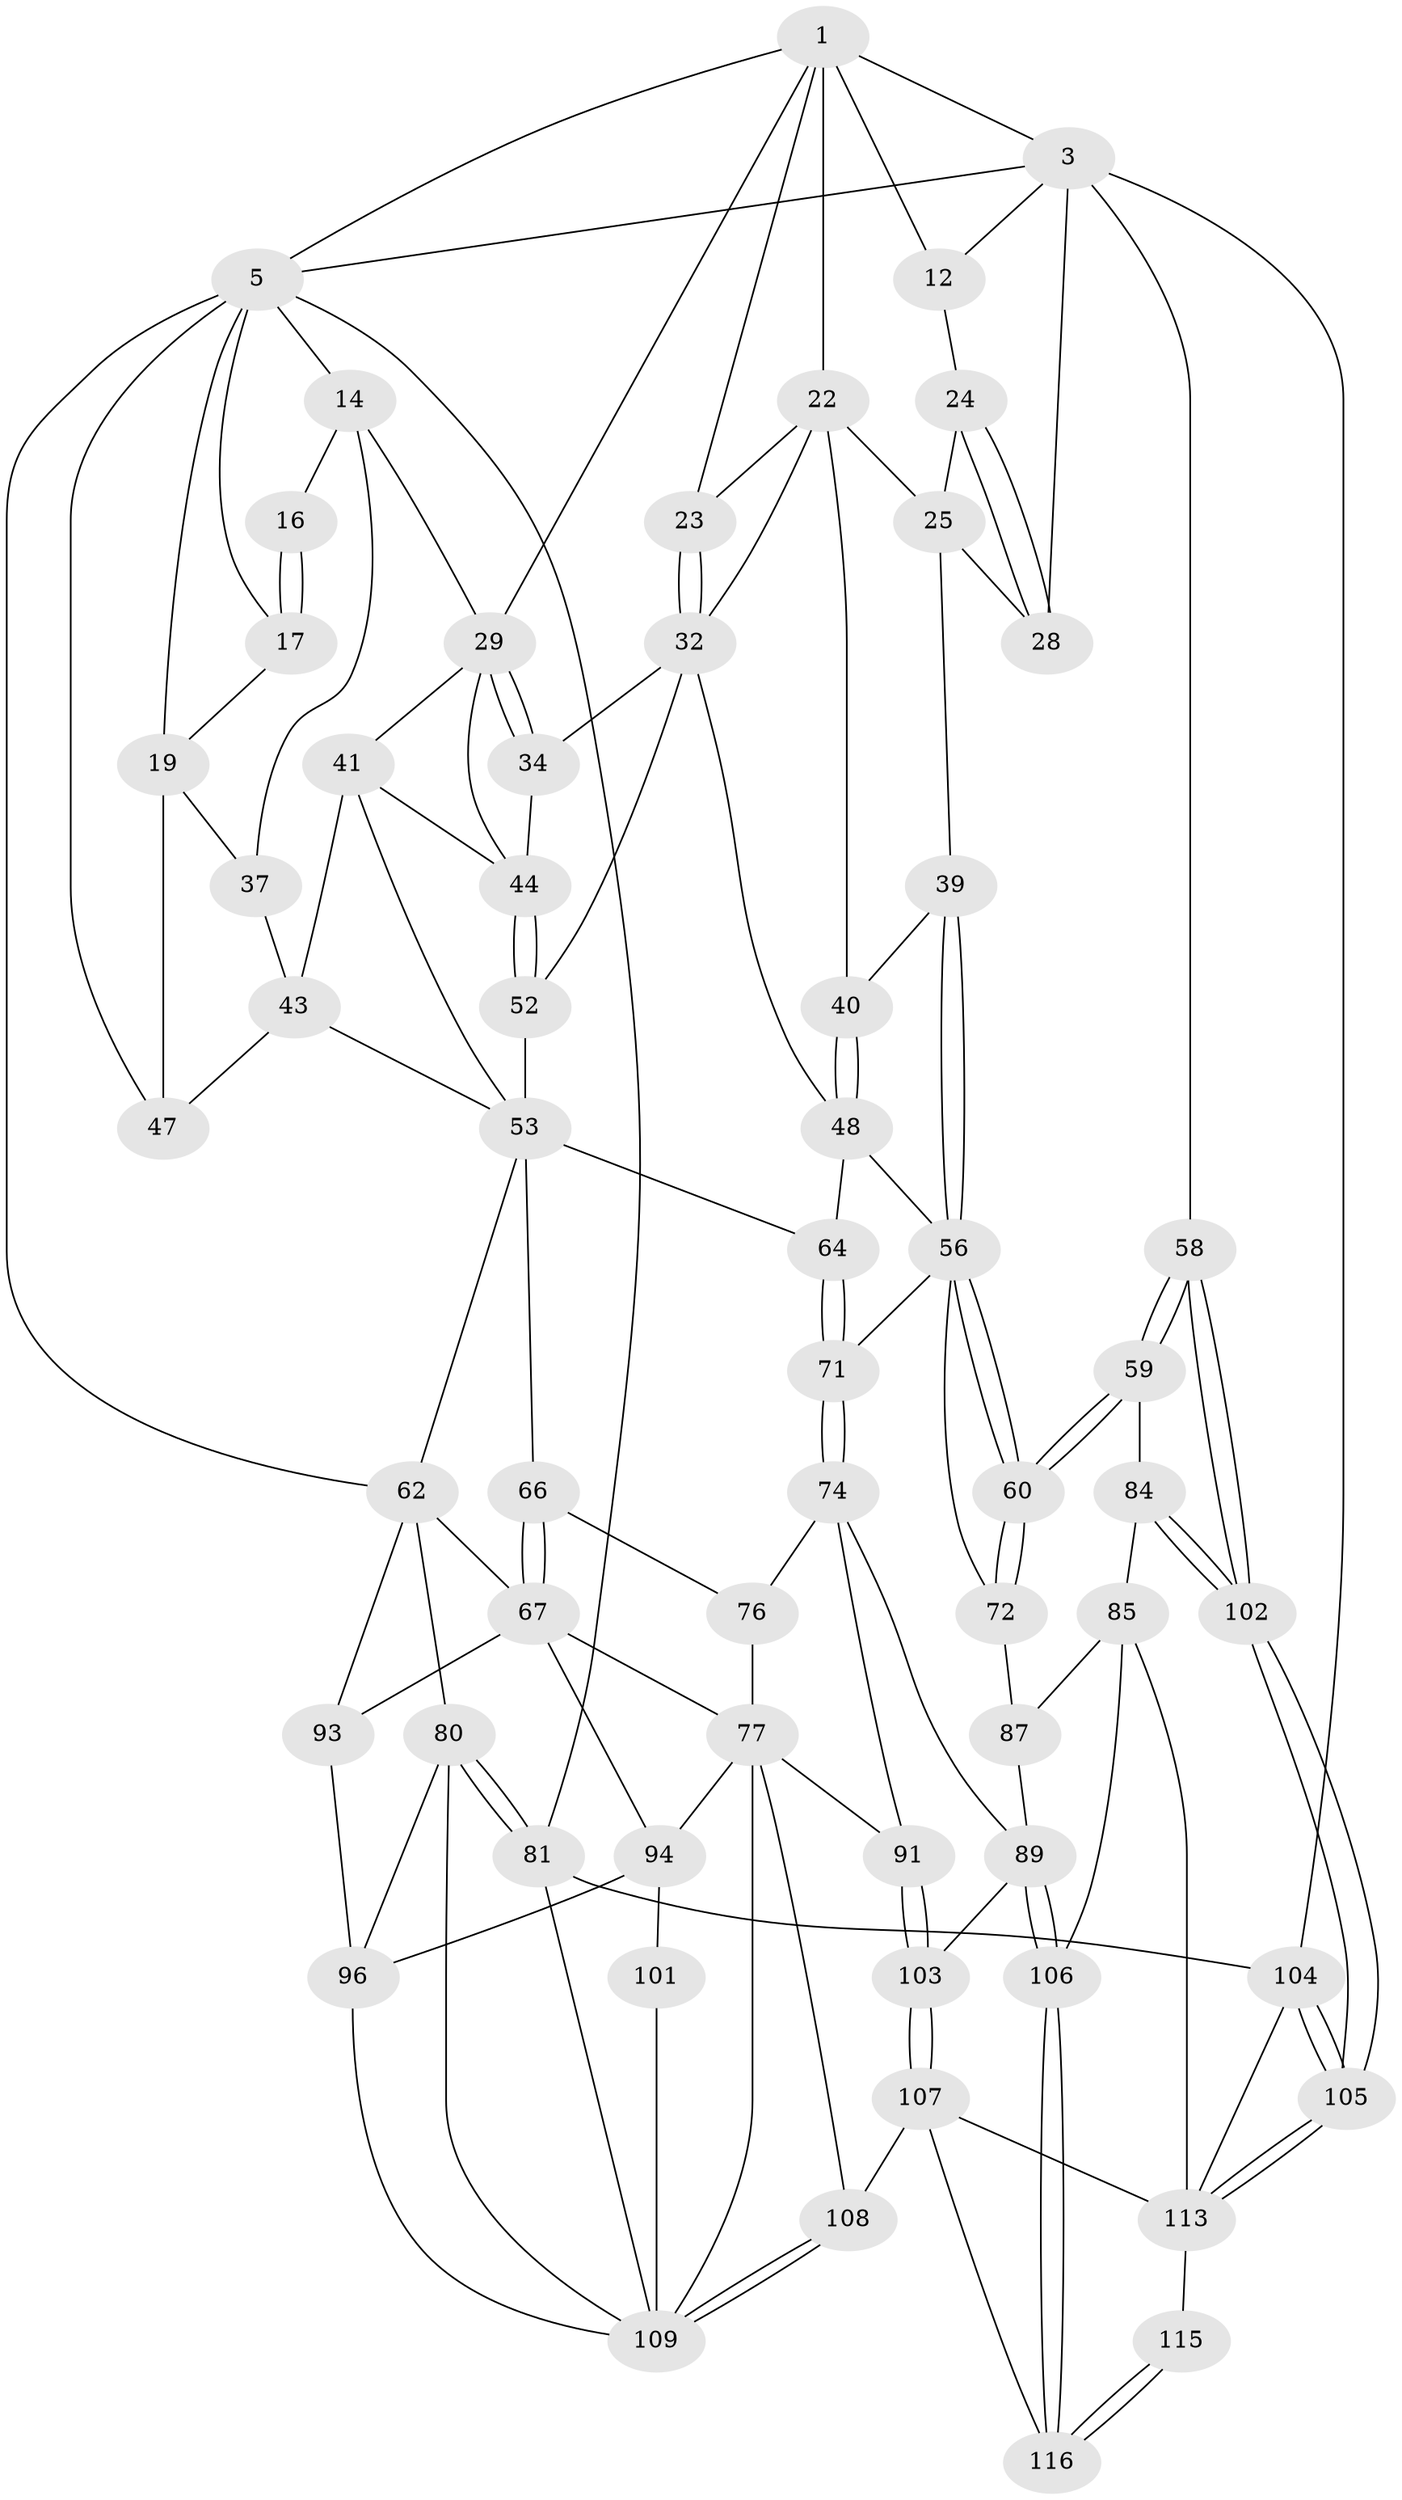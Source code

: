 // original degree distribution, {3: 0.03278688524590164, 4: 0.21311475409836064, 6: 0.22950819672131148, 5: 0.5245901639344263}
// Generated by graph-tools (version 1.1) at 2025/17/03/09/25 04:17:00]
// undirected, 61 vertices, 141 edges
graph export_dot {
graph [start="1"]
  node [color=gray90,style=filled];
  1 [pos="+0.5831056828603532+0",super="+2+8"];
  3 [pos="+1+0",super="+4"];
  5 [pos="+0+0",super="+6+20"];
  12 [pos="+0.7535870307620145+0.07760295322166172",super="+21"];
  14 [pos="+0.29975841789738245+0.1578811318024354",super="+15"];
  16 [pos="+0.28581161625015783+0.1519050555683295"];
  17 [pos="+0.1642351874732789+0",super="+18"];
  19 [pos="+0.08452194939436497+0.1729292876952907",super="+38"];
  22 [pos="+0.7235035458323643+0.10879372351080147",super="+26"];
  23 [pos="+0.6259521835767805+0.1480648664003986"];
  24 [pos="+0.8816657382730753+0.1677734283171816"];
  25 [pos="+0.8037680607949441+0.21063108277801565",super="+36"];
  28 [pos="+1+0.22719083167119464"];
  29 [pos="+0.4422834274069146+0.19049931332053122",super="+30"];
  32 [pos="+0.5991509138880818+0.2603778092822722",super="+33"];
  34 [pos="+0.519920460060151+0.2712501755453429"];
  37 [pos="+0.24573688956921858+0.2711583620223601"];
  39 [pos="+0.8720506497450274+0.3384779969438302"];
  40 [pos="+0.7617352565774167+0.3300480177864298"];
  41 [pos="+0.34850640039153397+0.36855621451583437",super="+42"];
  43 [pos="+0.2511494629510015+0.31129687805685213",super="+46"];
  44 [pos="+0.44232219552766433+0.3461880144880884",super="+45"];
  47 [pos="+0.08560996468414087+0.4054373735071039"];
  48 [pos="+0.7094297142306801+0.46669151046953306",super="+49"];
  52 [pos="+0.4615932993141018+0.47530488602370347"];
  53 [pos="+0.4489969160893153+0.4836018013951793",super="+65+54"];
  56 [pos="+0.8798797622478747+0.5246301255892574",super="+57"];
  58 [pos="+1+0.5957591017127477"];
  59 [pos="+1+0.5945406280510421",super="+82"];
  60 [pos="+0.9090865011509471+0.5405687946193676"];
  62 [pos="+0.1729405224813436+0.6775057722048174",super="+63"];
  64 [pos="+0.6212063268032195+0.5928276678355264"];
  66 [pos="+0.3484494307472713+0.5531295381533472",super="+69"];
  67 [pos="+0.19318039147179727+0.6858585415838253",super="+68+78"];
  71 [pos="+0.6374106680065471+0.6669731261225731"];
  72 [pos="+0.7765133891025849+0.7380068852557123",super="+83+73"];
  74 [pos="+0.5814009027797018+0.7124163246681843",super="+75"];
  76 [pos="+0.4232888389177065+0.6917712587774613"];
  77 [pos="+0.28379652472626876+0.7167501150210747",super="+92"];
  80 [pos="+0+0.8884614636725707",super="+117"];
  81 [pos="+0+1"];
  84 [pos="+0.9000068930007763+0.8746141452617481"];
  85 [pos="+0.8970010251240128+0.8761592198723984",super="+86"];
  87 [pos="+0.8592461273307476+0.8454656770287593",super="+88"];
  89 [pos="+0.6941436220996698+0.8853063111534074",super="+90"];
  91 [pos="+0.48703961530365336+0.7711566209195106"];
  93 [pos="+0.09728526071618684+0.8787702483163901"];
  94 [pos="+0.21393270586353347+0.7273140665783145",super="+95+100"];
  96 [pos="+0.13795875699598925+0.8888194049395272",super="+97"];
  101 [pos="+0.2441043826108216+0.9000041673170412"];
  102 [pos="+1+0.7734198892221475"];
  103 [pos="+0.5610742378168538+0.9527179634150523"];
  104 [pos="+1+1"];
  105 [pos="+1+1"];
  106 [pos="+0.8049092201786368+0.9701596461363365"];
  107 [pos="+0.464391709396551+1",super="+120"];
  108 [pos="+0.4620275835359316+1"];
  109 [pos="+0.4345659540410656+1",super="+110"];
  113 [pos="+0.9730284780749332+0.9640878342236623",super="+119+114"];
  115 [pos="+0.9222834890778687+0.9682054042245659"];
  116 [pos="+0.8075209476415113+0.9864061963719476"];
  1 -- 3;
  1 -- 12 [weight=2];
  1 -- 23;
  1 -- 22;
  1 -- 29;
  1 -- 5;
  3 -- 5;
  3 -- 104;
  3 -- 58;
  3 -- 28;
  3 -- 12;
  5 -- 81;
  5 -- 17;
  5 -- 14;
  5 -- 19;
  5 -- 47;
  5 -- 62;
  12 -- 24;
  14 -- 29;
  14 -- 16;
  14 -- 37;
  16 -- 17 [weight=2];
  16 -- 17;
  17 -- 19;
  19 -- 37;
  19 -- 47;
  22 -- 23;
  22 -- 32;
  22 -- 25;
  22 -- 40;
  23 -- 32;
  23 -- 32;
  24 -- 25;
  24 -- 28;
  24 -- 28;
  25 -- 28;
  25 -- 39;
  29 -- 34;
  29 -- 34;
  29 -- 41;
  29 -- 44;
  32 -- 34;
  32 -- 52;
  32 -- 48;
  34 -- 44;
  37 -- 43;
  39 -- 40;
  39 -- 56;
  39 -- 56;
  40 -- 48;
  40 -- 48;
  41 -- 44;
  41 -- 43;
  41 -- 53;
  43 -- 47;
  43 -- 53;
  44 -- 52;
  44 -- 52;
  48 -- 64;
  48 -- 56;
  52 -- 53;
  53 -- 64;
  53 -- 66 [weight=2];
  53 -- 62;
  56 -- 60;
  56 -- 60;
  56 -- 71;
  56 -- 72;
  58 -- 59;
  58 -- 59;
  58 -- 102;
  58 -- 102;
  59 -- 60;
  59 -- 60;
  59 -- 84;
  60 -- 72;
  60 -- 72;
  62 -- 67;
  62 -- 80;
  62 -- 93;
  64 -- 71;
  64 -- 71;
  66 -- 67;
  66 -- 67;
  66 -- 76;
  67 -- 93;
  67 -- 77;
  67 -- 94;
  71 -- 74;
  71 -- 74;
  72 -- 87 [weight=2];
  74 -- 89;
  74 -- 91;
  74 -- 76;
  76 -- 77;
  77 -- 109;
  77 -- 91;
  77 -- 108;
  77 -- 94;
  80 -- 81;
  80 -- 81;
  80 -- 96;
  80 -- 109;
  81 -- 104;
  81 -- 109;
  84 -- 85;
  84 -- 102;
  84 -- 102;
  85 -- 106;
  85 -- 87;
  85 -- 113;
  87 -- 89;
  89 -- 106;
  89 -- 106;
  89 -- 103;
  91 -- 103;
  91 -- 103;
  93 -- 96;
  94 -- 96;
  94 -- 101 [weight=2];
  96 -- 109;
  101 -- 109;
  102 -- 105;
  102 -- 105;
  103 -- 107;
  103 -- 107;
  104 -- 105;
  104 -- 105;
  104 -- 113;
  105 -- 113;
  105 -- 113;
  106 -- 116;
  106 -- 116;
  107 -- 108;
  107 -- 116;
  107 -- 113;
  108 -- 109;
  108 -- 109;
  113 -- 115 [weight=2];
  115 -- 116;
  115 -- 116;
}
